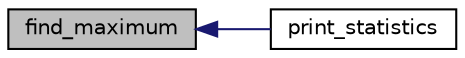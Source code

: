 digraph "find_maximum"
{
  edge [fontname="Helvetica",fontsize="10",labelfontname="Helvetica",labelfontsize="10"];
  node [fontname="Helvetica",fontsize="10",shape=record];
  rankdir="LR";
  Node1 [label="find_maximum",height=0.2,width=0.4,color="black", fillcolor="grey75", style="filled", fontcolor="black"];
  Node1 -> Node2 [dir="back",color="midnightblue",fontsize="10",style="solid",fontname="Helvetica"];
  Node2 [label="print_statistics",height=0.2,width=0.4,color="black", fillcolor="white", style="filled",URL="$stats_8h.html#a71e084b13a43fce6ba8c3da8844d5930",tooltip="A function that prints the statistics of an array including minimum, maximum, mean, and median. "];
}
